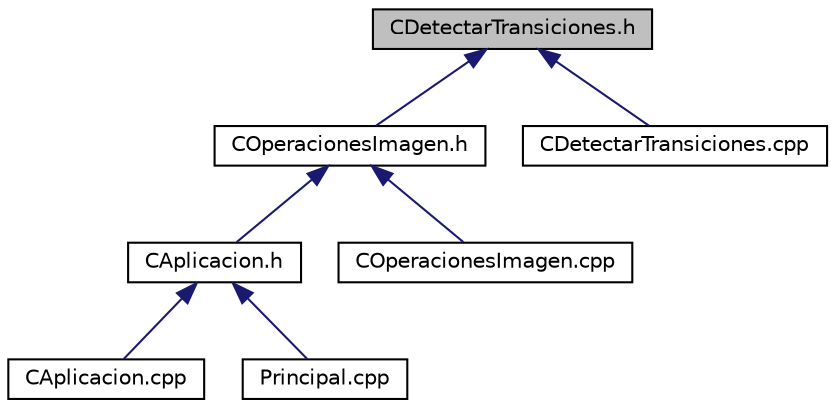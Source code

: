 digraph "CDetectarTransiciones.h"
{
  edge [fontname="Helvetica",fontsize="10",labelfontname="Helvetica",labelfontsize="10"];
  node [fontname="Helvetica",fontsize="10",shape=record];
  Node1 [label="CDetectarTransiciones.h",height=0.2,width=0.4,color="black", fillcolor="grey75", style="filled", fontcolor="black"];
  Node1 -> Node2 [dir="back",color="midnightblue",fontsize="10",style="solid"];
  Node2 [label="COperacionesImagen.h",height=0.2,width=0.4,color="black", fillcolor="white", style="filled",URL="$COperacionesImagen_8h.html"];
  Node2 -> Node3 [dir="back",color="midnightblue",fontsize="10",style="solid"];
  Node3 [label="CAplicacion.h",height=0.2,width=0.4,color="black", fillcolor="white", style="filled",URL="$CAplicacion_8h.html"];
  Node3 -> Node4 [dir="back",color="midnightblue",fontsize="10",style="solid"];
  Node4 [label="CAplicacion.cpp",height=0.2,width=0.4,color="black", fillcolor="white", style="filled",URL="$CAplicacion_8cpp.html"];
  Node3 -> Node5 [dir="back",color="midnightblue",fontsize="10",style="solid"];
  Node5 [label="Principal.cpp",height=0.2,width=0.4,color="black", fillcolor="white", style="filled",URL="$Principal_8cpp.html"];
  Node2 -> Node6 [dir="back",color="midnightblue",fontsize="10",style="solid"];
  Node6 [label="COperacionesImagen.cpp",height=0.2,width=0.4,color="black", fillcolor="white", style="filled",URL="$COperacionesImagen_8cpp.html"];
  Node1 -> Node7 [dir="back",color="midnightblue",fontsize="10",style="solid"];
  Node7 [label="CDetectarTransiciones.cpp",height=0.2,width=0.4,color="black", fillcolor="white", style="filled",URL="$CDetectarTransiciones_8cpp.html"];
}
